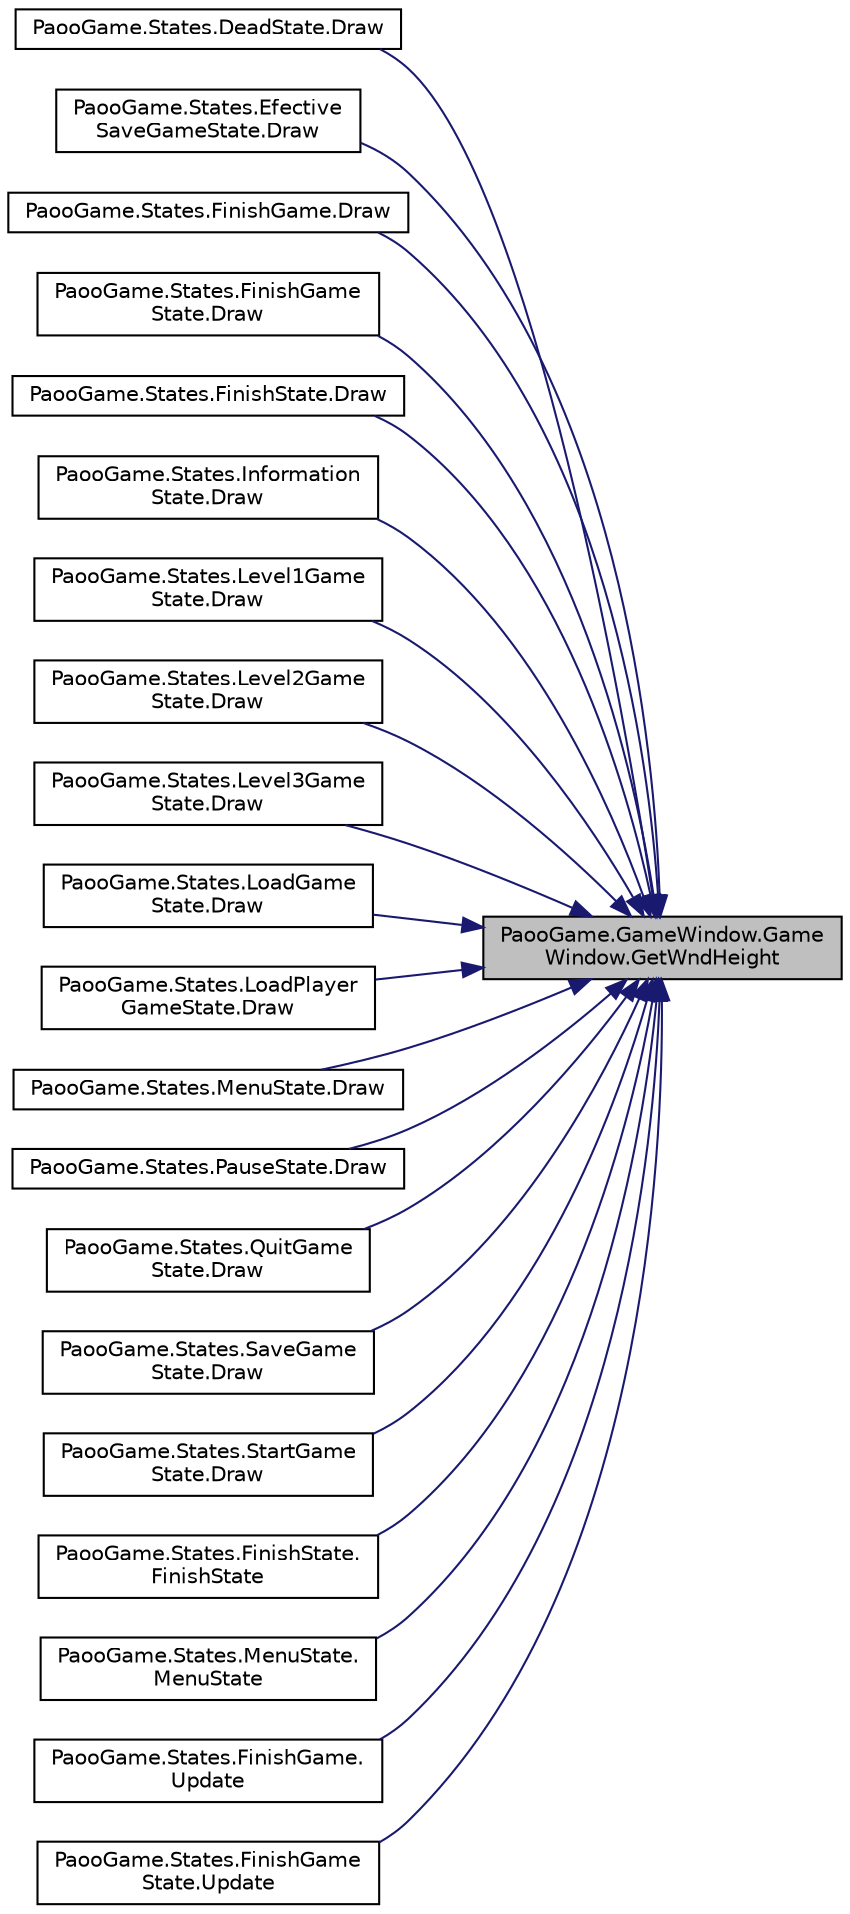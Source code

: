 digraph "PaooGame.GameWindow.GameWindow.GetWndHeight"
{
 // LATEX_PDF_SIZE
  edge [fontname="Helvetica",fontsize="10",labelfontname="Helvetica",labelfontsize="10"];
  node [fontname="Helvetica",fontsize="10",shape=record];
  rankdir="RL";
  Node1 [label="PaooGame.GameWindow.Game\lWindow.GetWndHeight",height=0.2,width=0.4,color="black", fillcolor="grey75", style="filled", fontcolor="black",tooltip=" "];
  Node1 -> Node2 [dir="back",color="midnightblue",fontsize="10",style="solid"];
  Node2 [label="PaooGame.States.DeadState.Draw",height=0.2,width=0.4,color="black", fillcolor="white", style="filled",URL="$class_paoo_game_1_1_states_1_1_dead_state.html#a7230c2fd70a4c1fded650ed8748ed0d0",tooltip="Deseneaza starea actuala."];
  Node1 -> Node3 [dir="back",color="midnightblue",fontsize="10",style="solid"];
  Node3 [label="PaooGame.States.Efective\lSaveGameState.Draw",height=0.2,width=0.4,color="black", fillcolor="white", style="filled",URL="$class_paoo_game_1_1_states_1_1_efective_save_game_state.html#a7e09018eef8e8d1a29766e86e0fb6ce6",tooltip="Deseneaza starea curenta."];
  Node1 -> Node4 [dir="back",color="midnightblue",fontsize="10",style="solid"];
  Node4 [label="PaooGame.States.FinishGame.Draw",height=0.2,width=0.4,color="black", fillcolor="white", style="filled",URL="$class_paoo_game_1_1_states_1_1_finish_game.html#a7650fca00850024dd355701f408036d2",tooltip="Deseneaza pe ecran fereastra pentru castigare."];
  Node1 -> Node5 [dir="back",color="midnightblue",fontsize="10",style="solid"];
  Node5 [label="PaooGame.States.FinishGame\lState.Draw",height=0.2,width=0.4,color="black", fillcolor="white", style="filled",URL="$class_paoo_game_1_1_states_1_1_finish_game_state.html#abac7d726d78bcacdf2fae09a2e5c4afd",tooltip="Deseneaza pe ecran fereastra cu finalul jocului."];
  Node1 -> Node6 [dir="back",color="midnightblue",fontsize="10",style="solid"];
  Node6 [label="PaooGame.States.FinishState.Draw",height=0.2,width=0.4,color="black", fillcolor="white", style="filled",URL="$class_paoo_game_1_1_states_1_1_finish_state.html#a92b919332dc0df9ebe259b2fa9c6b85a",tooltip="Deseneaza starea actuala."];
  Node1 -> Node7 [dir="back",color="midnightblue",fontsize="10",style="solid"];
  Node7 [label="PaooGame.States.Information\lState.Draw",height=0.2,width=0.4,color="black", fillcolor="white", style="filled",URL="$class_paoo_game_1_1_states_1_1_information_state.html#ae76617460dd7263b6de566e3b7b0383a",tooltip="Deseneaza starea actuala."];
  Node1 -> Node8 [dir="back",color="midnightblue",fontsize="10",style="solid"];
  Node8 [label="PaooGame.States.Level1Game\lState.Draw",height=0.2,width=0.4,color="black", fillcolor="white", style="filled",URL="$class_paoo_game_1_1_states_1_1_level1_game_state.html#adca21d19adada1e7973470a92a125553",tooltip="Deseneaza nivelul curent."];
  Node1 -> Node9 [dir="back",color="midnightblue",fontsize="10",style="solid"];
  Node9 [label="PaooGame.States.Level2Game\lState.Draw",height=0.2,width=0.4,color="black", fillcolor="white", style="filled",URL="$class_paoo_game_1_1_states_1_1_level2_game_state.html#a14ac658e331c08cc5571b7bac51276c7",tooltip="Deseneaza (randeaza) pe ecran starea curenta a nivelului."];
  Node1 -> Node10 [dir="back",color="midnightblue",fontsize="10",style="solid"];
  Node10 [label="PaooGame.States.Level3Game\lState.Draw",height=0.2,width=0.4,color="black", fillcolor="white", style="filled",URL="$class_paoo_game_1_1_states_1_1_level3_game_state.html#af0719c8aabe61a8730b882ea007cbd41",tooltip="Deseneaza (randeaza) pe ecran starea curenta a jocului."];
  Node1 -> Node11 [dir="back",color="midnightblue",fontsize="10",style="solid"];
  Node11 [label="PaooGame.States.LoadGame\lState.Draw",height=0.2,width=0.4,color="black", fillcolor="white", style="filled",URL="$class_paoo_game_1_1_states_1_1_load_game_state.html#a3010efa864e386f65489e725e67724ff",tooltip="Deseneaza starea curenta."];
  Node1 -> Node12 [dir="back",color="midnightblue",fontsize="10",style="solid"];
  Node12 [label="PaooGame.States.LoadPlayer\lGameState.Draw",height=0.2,width=0.4,color="black", fillcolor="white", style="filled",URL="$class_paoo_game_1_1_states_1_1_load_player_game_state.html#a6ade127f38672878a30a48721e55afe4",tooltip="Deseneaza starea curenta."];
  Node1 -> Node13 [dir="back",color="midnightblue",fontsize="10",style="solid"];
  Node13 [label="PaooGame.States.MenuState.Draw",height=0.2,width=0.4,color="black", fillcolor="white", style="filled",URL="$class_paoo_game_1_1_states_1_1_menu_state.html#a3dfdf0df206a01c79b2d61af823d1e2f",tooltip="Deseneaza meniul."];
  Node1 -> Node14 [dir="back",color="midnightblue",fontsize="10",style="solid"];
  Node14 [label="PaooGame.States.PauseState.Draw",height=0.2,width=0.4,color="black", fillcolor="white", style="filled",URL="$class_paoo_game_1_1_states_1_1_pause_state.html#add8bb175484c9af7a3a5eda4a789677f",tooltip="Deseneaza starea actuala."];
  Node1 -> Node15 [dir="back",color="midnightblue",fontsize="10",style="solid"];
  Node15 [label="PaooGame.States.QuitGame\lState.Draw",height=0.2,width=0.4,color="black", fillcolor="white", style="filled",URL="$class_paoo_game_1_1_states_1_1_quit_game_state.html#aa633992c7c93b6da044c9125f5c3e3b3",tooltip="Metoda va afisa starea curenta."];
  Node1 -> Node16 [dir="back",color="midnightblue",fontsize="10",style="solid"];
  Node16 [label="PaooGame.States.SaveGame\lState.Draw",height=0.2,width=0.4,color="black", fillcolor="white", style="filled",URL="$class_paoo_game_1_1_states_1_1_save_game_state.html#a7114005212df1f990d560af6b881405c",tooltip="Deseneaza fereastra de salvari."];
  Node1 -> Node17 [dir="back",color="midnightblue",fontsize="10",style="solid"];
  Node17 [label="PaooGame.States.StartGame\lState.Draw",height=0.2,width=0.4,color="black", fillcolor="white", style="filled",URL="$class_paoo_game_1_1_states_1_1_start_game_state.html#af3e8cca0d8d71cc3c37501ccc5424480",tooltip="Deseneaza fereastra de inceput a jocului."];
  Node1 -> Node18 [dir="back",color="midnightblue",fontsize="10",style="solid"];
  Node18 [label="PaooGame.States.FinishState.\lFinishState",height=0.2,width=0.4,color="black", fillcolor="white", style="filled",URL="$class_paoo_game_1_1_states_1_1_finish_state.html#a175bfa7b45bc3ea8eeab087edfd52128",tooltip="Constructorul clasei."];
  Node1 -> Node19 [dir="back",color="midnightblue",fontsize="10",style="solid"];
  Node19 [label="PaooGame.States.MenuState.\lMenuState",height=0.2,width=0.4,color="black", fillcolor="white", style="filled",URL="$class_paoo_game_1_1_states_1_1_menu_state.html#a5c45e61c8b34558d835b6093eb1da764",tooltip="Constructorul clasei."];
  Node1 -> Node20 [dir="back",color="midnightblue",fontsize="10",style="solid"];
  Node20 [label="PaooGame.States.FinishGame.\lUpdate",height=0.2,width=0.4,color="black", fillcolor="white", style="filled",URL="$class_paoo_game_1_1_states_1_1_finish_game.html#ad425b06b100dc8167652b536931bfa78",tooltip="Actualizeaza setarile si meniul din ele ."];
  Node1 -> Node21 [dir="back",color="midnightblue",fontsize="10",style="solid"];
  Node21 [label="PaooGame.States.FinishGame\lState.Update",height=0.2,width=0.4,color="black", fillcolor="white", style="filled",URL="$class_paoo_game_1_1_states_1_1_finish_game_state.html#a7b55f2f2cab1385773b7707141e4c994",tooltip="Actualizeaza starea de castigare a jocului."];
}
